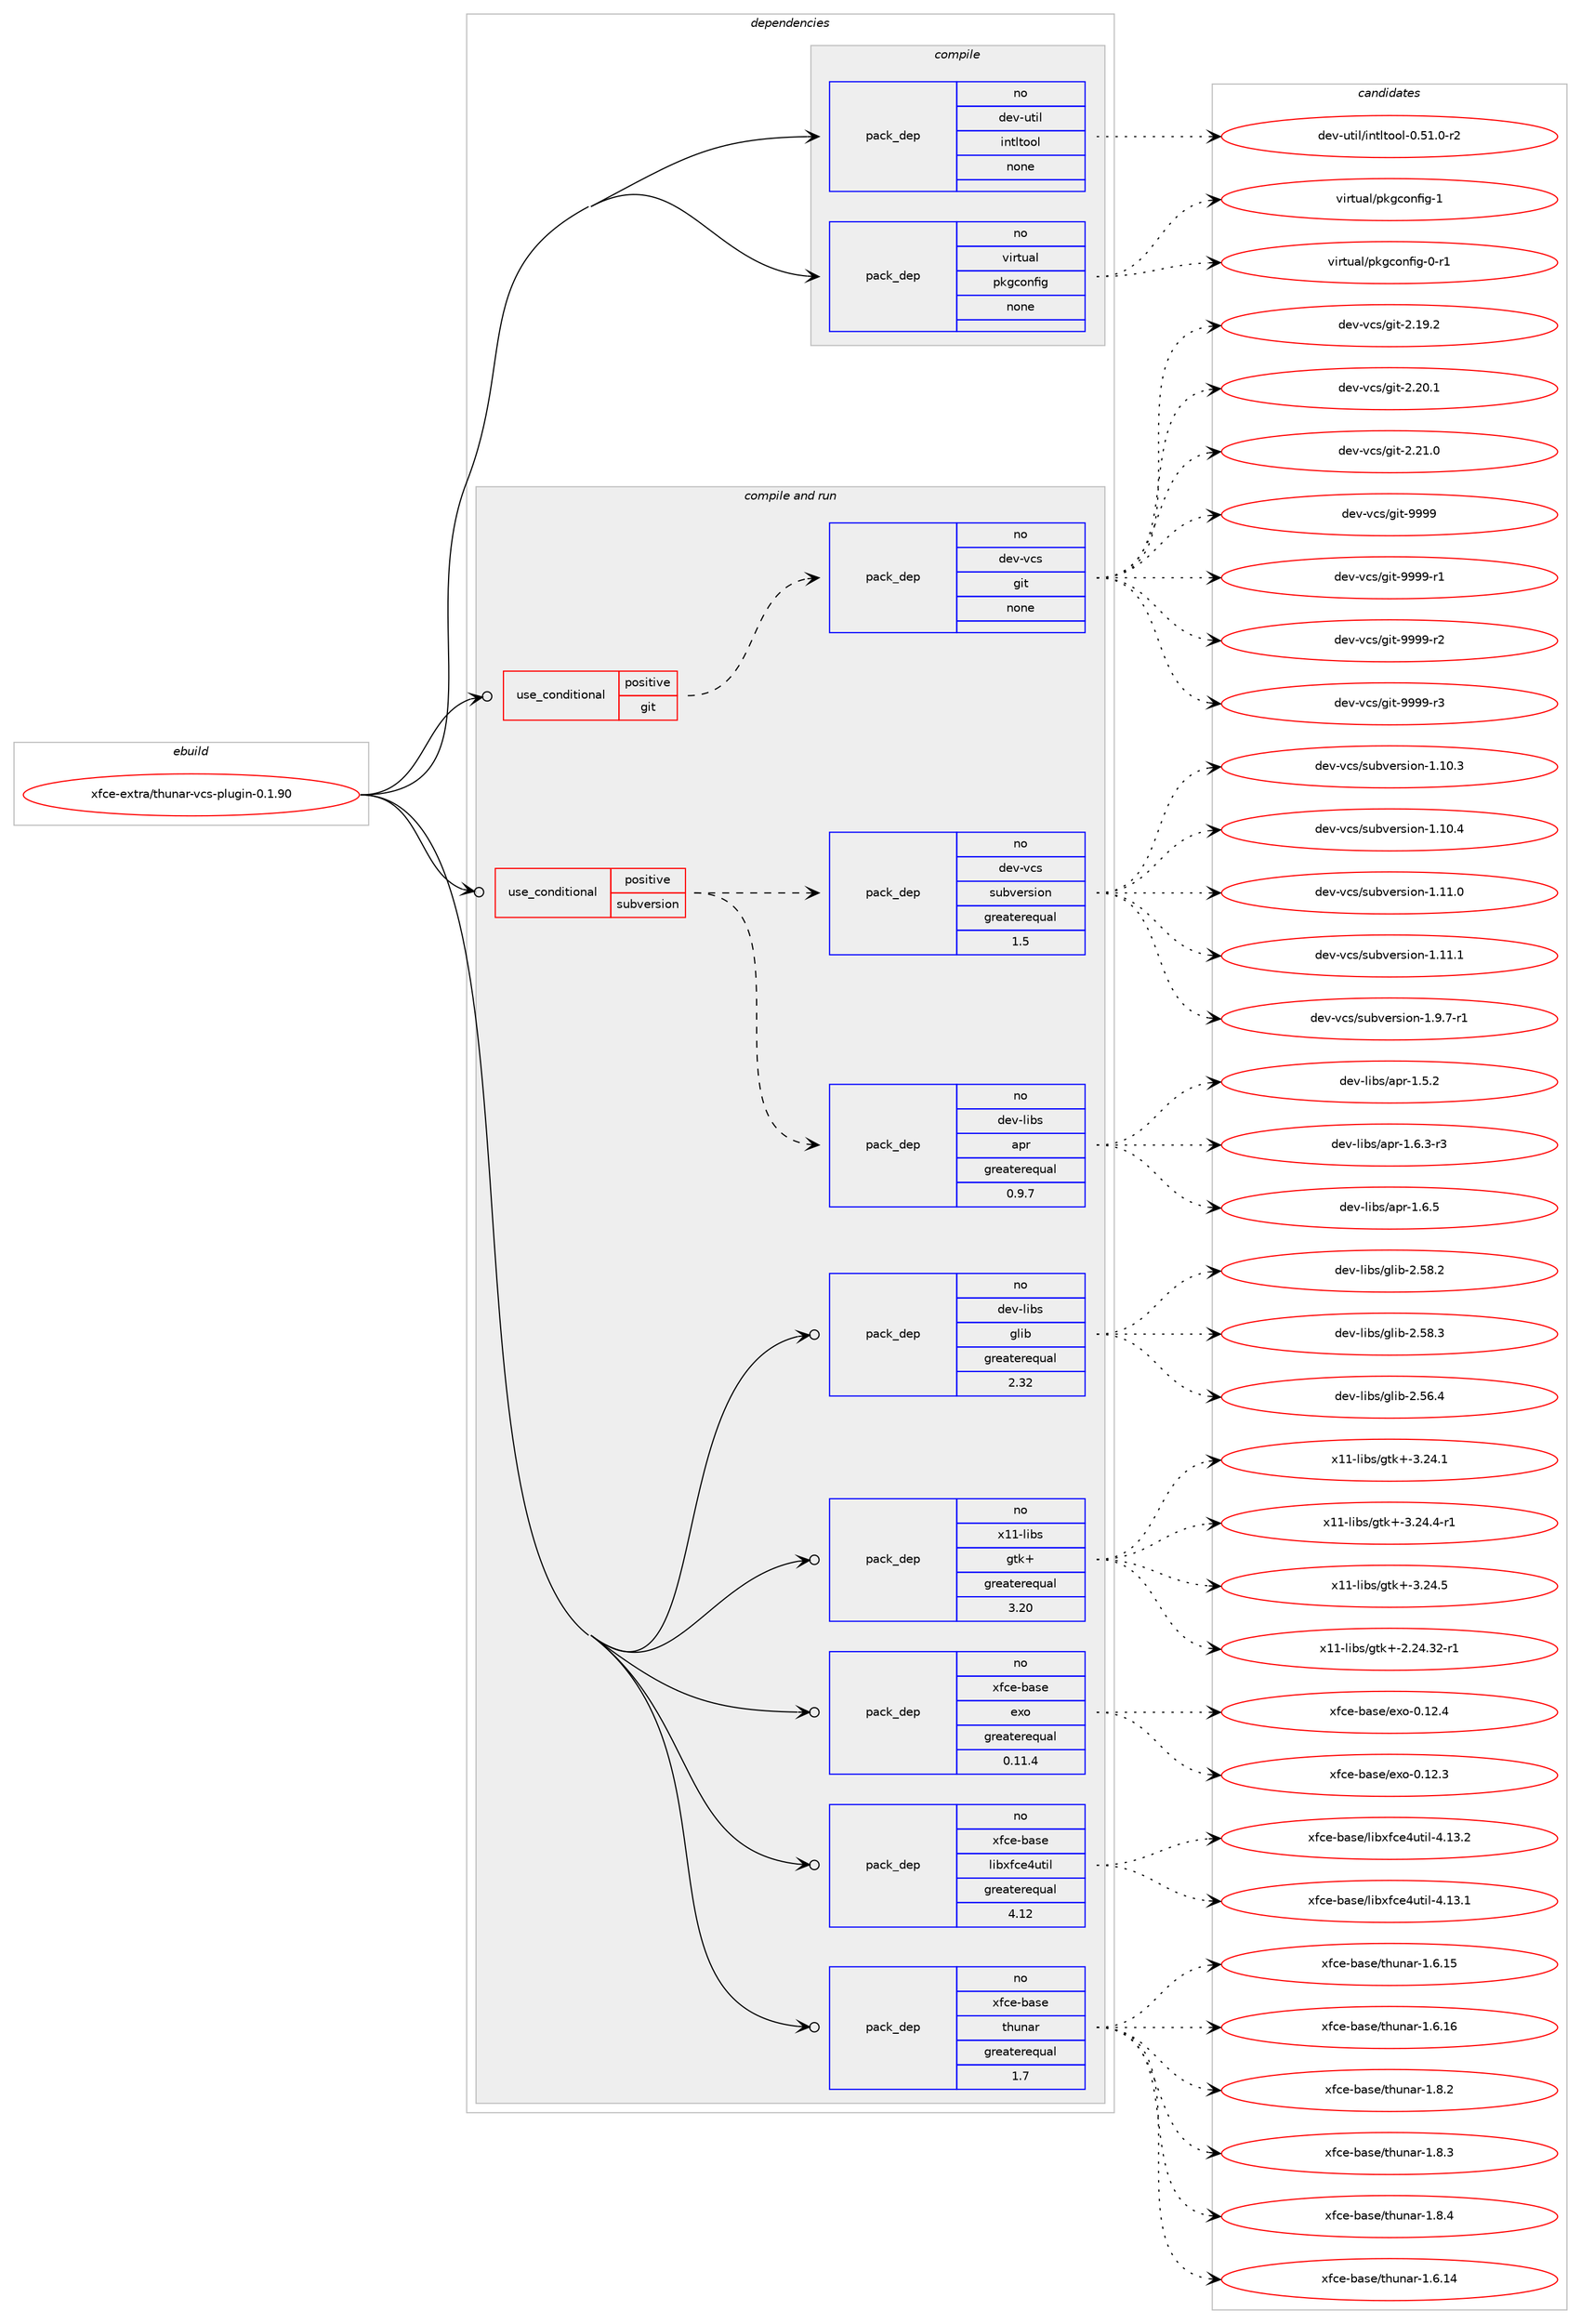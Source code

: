 digraph prolog {

# *************
# Graph options
# *************

newrank=true;
concentrate=true;
compound=true;
graph [rankdir=LR,fontname=Helvetica,fontsize=10,ranksep=1.5];#, ranksep=2.5, nodesep=0.2];
edge  [arrowhead=vee];
node  [fontname=Helvetica,fontsize=10];

# **********
# The ebuild
# **********

subgraph cluster_leftcol {
color=gray;
rank=same;
label=<<i>ebuild</i>>;
id [label="xfce-extra/thunar-vcs-plugin-0.1.90", color=red, width=4, href="../xfce-extra/thunar-vcs-plugin-0.1.90.svg"];
}

# ****************
# The dependencies
# ****************

subgraph cluster_midcol {
color=gray;
label=<<i>dependencies</i>>;
subgraph cluster_compile {
fillcolor="#eeeeee";
style=filled;
label=<<i>compile</i>>;
subgraph pack1275456 {
dependency1773268 [label=<<TABLE BORDER="0" CELLBORDER="1" CELLSPACING="0" CELLPADDING="4" WIDTH="220"><TR><TD ROWSPAN="6" CELLPADDING="30">pack_dep</TD></TR><TR><TD WIDTH="110">no</TD></TR><TR><TD>dev-util</TD></TR><TR><TD>intltool</TD></TR><TR><TD>none</TD></TR><TR><TD></TD></TR></TABLE>>, shape=none, color=blue];
}
id:e -> dependency1773268:w [weight=20,style="solid",arrowhead="vee"];
subgraph pack1275457 {
dependency1773269 [label=<<TABLE BORDER="0" CELLBORDER="1" CELLSPACING="0" CELLPADDING="4" WIDTH="220"><TR><TD ROWSPAN="6" CELLPADDING="30">pack_dep</TD></TR><TR><TD WIDTH="110">no</TD></TR><TR><TD>virtual</TD></TR><TR><TD>pkgconfig</TD></TR><TR><TD>none</TD></TR><TR><TD></TD></TR></TABLE>>, shape=none, color=blue];
}
id:e -> dependency1773269:w [weight=20,style="solid",arrowhead="vee"];
}
subgraph cluster_compileandrun {
fillcolor="#eeeeee";
style=filled;
label=<<i>compile and run</i>>;
subgraph cond467882 {
dependency1773270 [label=<<TABLE BORDER="0" CELLBORDER="1" CELLSPACING="0" CELLPADDING="4"><TR><TD ROWSPAN="3" CELLPADDING="10">use_conditional</TD></TR><TR><TD>positive</TD></TR><TR><TD>git</TD></TR></TABLE>>, shape=none, color=red];
subgraph pack1275458 {
dependency1773271 [label=<<TABLE BORDER="0" CELLBORDER="1" CELLSPACING="0" CELLPADDING="4" WIDTH="220"><TR><TD ROWSPAN="6" CELLPADDING="30">pack_dep</TD></TR><TR><TD WIDTH="110">no</TD></TR><TR><TD>dev-vcs</TD></TR><TR><TD>git</TD></TR><TR><TD>none</TD></TR><TR><TD></TD></TR></TABLE>>, shape=none, color=blue];
}
dependency1773270:e -> dependency1773271:w [weight=20,style="dashed",arrowhead="vee"];
}
id:e -> dependency1773270:w [weight=20,style="solid",arrowhead="odotvee"];
subgraph cond467883 {
dependency1773272 [label=<<TABLE BORDER="0" CELLBORDER="1" CELLSPACING="0" CELLPADDING="4"><TR><TD ROWSPAN="3" CELLPADDING="10">use_conditional</TD></TR><TR><TD>positive</TD></TR><TR><TD>subversion</TD></TR></TABLE>>, shape=none, color=red];
subgraph pack1275459 {
dependency1773273 [label=<<TABLE BORDER="0" CELLBORDER="1" CELLSPACING="0" CELLPADDING="4" WIDTH="220"><TR><TD ROWSPAN="6" CELLPADDING="30">pack_dep</TD></TR><TR><TD WIDTH="110">no</TD></TR><TR><TD>dev-libs</TD></TR><TR><TD>apr</TD></TR><TR><TD>greaterequal</TD></TR><TR><TD>0.9.7</TD></TR></TABLE>>, shape=none, color=blue];
}
dependency1773272:e -> dependency1773273:w [weight=20,style="dashed",arrowhead="vee"];
subgraph pack1275460 {
dependency1773274 [label=<<TABLE BORDER="0" CELLBORDER="1" CELLSPACING="0" CELLPADDING="4" WIDTH="220"><TR><TD ROWSPAN="6" CELLPADDING="30">pack_dep</TD></TR><TR><TD WIDTH="110">no</TD></TR><TR><TD>dev-vcs</TD></TR><TR><TD>subversion</TD></TR><TR><TD>greaterequal</TD></TR><TR><TD>1.5</TD></TR></TABLE>>, shape=none, color=blue];
}
dependency1773272:e -> dependency1773274:w [weight=20,style="dashed",arrowhead="vee"];
}
id:e -> dependency1773272:w [weight=20,style="solid",arrowhead="odotvee"];
subgraph pack1275461 {
dependency1773275 [label=<<TABLE BORDER="0" CELLBORDER="1" CELLSPACING="0" CELLPADDING="4" WIDTH="220"><TR><TD ROWSPAN="6" CELLPADDING="30">pack_dep</TD></TR><TR><TD WIDTH="110">no</TD></TR><TR><TD>dev-libs</TD></TR><TR><TD>glib</TD></TR><TR><TD>greaterequal</TD></TR><TR><TD>2.32</TD></TR></TABLE>>, shape=none, color=blue];
}
id:e -> dependency1773275:w [weight=20,style="solid",arrowhead="odotvee"];
subgraph pack1275462 {
dependency1773276 [label=<<TABLE BORDER="0" CELLBORDER="1" CELLSPACING="0" CELLPADDING="4" WIDTH="220"><TR><TD ROWSPAN="6" CELLPADDING="30">pack_dep</TD></TR><TR><TD WIDTH="110">no</TD></TR><TR><TD>x11-libs</TD></TR><TR><TD>gtk+</TD></TR><TR><TD>greaterequal</TD></TR><TR><TD>3.20</TD></TR></TABLE>>, shape=none, color=blue];
}
id:e -> dependency1773276:w [weight=20,style="solid",arrowhead="odotvee"];
subgraph pack1275463 {
dependency1773277 [label=<<TABLE BORDER="0" CELLBORDER="1" CELLSPACING="0" CELLPADDING="4" WIDTH="220"><TR><TD ROWSPAN="6" CELLPADDING="30">pack_dep</TD></TR><TR><TD WIDTH="110">no</TD></TR><TR><TD>xfce-base</TD></TR><TR><TD>exo</TD></TR><TR><TD>greaterequal</TD></TR><TR><TD>0.11.4</TD></TR></TABLE>>, shape=none, color=blue];
}
id:e -> dependency1773277:w [weight=20,style="solid",arrowhead="odotvee"];
subgraph pack1275464 {
dependency1773278 [label=<<TABLE BORDER="0" CELLBORDER="1" CELLSPACING="0" CELLPADDING="4" WIDTH="220"><TR><TD ROWSPAN="6" CELLPADDING="30">pack_dep</TD></TR><TR><TD WIDTH="110">no</TD></TR><TR><TD>xfce-base</TD></TR><TR><TD>libxfce4util</TD></TR><TR><TD>greaterequal</TD></TR><TR><TD>4.12</TD></TR></TABLE>>, shape=none, color=blue];
}
id:e -> dependency1773278:w [weight=20,style="solid",arrowhead="odotvee"];
subgraph pack1275465 {
dependency1773279 [label=<<TABLE BORDER="0" CELLBORDER="1" CELLSPACING="0" CELLPADDING="4" WIDTH="220"><TR><TD ROWSPAN="6" CELLPADDING="30">pack_dep</TD></TR><TR><TD WIDTH="110">no</TD></TR><TR><TD>xfce-base</TD></TR><TR><TD>thunar</TD></TR><TR><TD>greaterequal</TD></TR><TR><TD>1.7</TD></TR></TABLE>>, shape=none, color=blue];
}
id:e -> dependency1773279:w [weight=20,style="solid",arrowhead="odotvee"];
}
subgraph cluster_run {
fillcolor="#eeeeee";
style=filled;
label=<<i>run</i>>;
}
}

# **************
# The candidates
# **************

subgraph cluster_choices {
rank=same;
color=gray;
label=<<i>candidates</i>>;

subgraph choice1275456 {
color=black;
nodesep=1;
choice1001011184511711610510847105110116108116111111108454846534946484511450 [label="dev-util/intltool-0.51.0-r2", color=red, width=4,href="../dev-util/intltool-0.51.0-r2.svg"];
dependency1773268:e -> choice1001011184511711610510847105110116108116111111108454846534946484511450:w [style=dotted,weight="100"];
}
subgraph choice1275457 {
color=black;
nodesep=1;
choice11810511411611797108471121071039911111010210510345484511449 [label="virtual/pkgconfig-0-r1", color=red, width=4,href="../virtual/pkgconfig-0-r1.svg"];
choice1181051141161179710847112107103991111101021051034549 [label="virtual/pkgconfig-1", color=red, width=4,href="../virtual/pkgconfig-1.svg"];
dependency1773269:e -> choice11810511411611797108471121071039911111010210510345484511449:w [style=dotted,weight="100"];
dependency1773269:e -> choice1181051141161179710847112107103991111101021051034549:w [style=dotted,weight="100"];
}
subgraph choice1275458 {
color=black;
nodesep=1;
choice10010111845118991154710310511645504649574650 [label="dev-vcs/git-2.19.2", color=red, width=4,href="../dev-vcs/git-2.19.2.svg"];
choice10010111845118991154710310511645504650484649 [label="dev-vcs/git-2.20.1", color=red, width=4,href="../dev-vcs/git-2.20.1.svg"];
choice10010111845118991154710310511645504650494648 [label="dev-vcs/git-2.21.0", color=red, width=4,href="../dev-vcs/git-2.21.0.svg"];
choice1001011184511899115471031051164557575757 [label="dev-vcs/git-9999", color=red, width=4,href="../dev-vcs/git-9999.svg"];
choice10010111845118991154710310511645575757574511449 [label="dev-vcs/git-9999-r1", color=red, width=4,href="../dev-vcs/git-9999-r1.svg"];
choice10010111845118991154710310511645575757574511450 [label="dev-vcs/git-9999-r2", color=red, width=4,href="../dev-vcs/git-9999-r2.svg"];
choice10010111845118991154710310511645575757574511451 [label="dev-vcs/git-9999-r3", color=red, width=4,href="../dev-vcs/git-9999-r3.svg"];
dependency1773271:e -> choice10010111845118991154710310511645504649574650:w [style=dotted,weight="100"];
dependency1773271:e -> choice10010111845118991154710310511645504650484649:w [style=dotted,weight="100"];
dependency1773271:e -> choice10010111845118991154710310511645504650494648:w [style=dotted,weight="100"];
dependency1773271:e -> choice1001011184511899115471031051164557575757:w [style=dotted,weight="100"];
dependency1773271:e -> choice10010111845118991154710310511645575757574511449:w [style=dotted,weight="100"];
dependency1773271:e -> choice10010111845118991154710310511645575757574511450:w [style=dotted,weight="100"];
dependency1773271:e -> choice10010111845118991154710310511645575757574511451:w [style=dotted,weight="100"];
}
subgraph choice1275459 {
color=black;
nodesep=1;
choice10010111845108105981154797112114454946534650 [label="dev-libs/apr-1.5.2", color=red, width=4,href="../dev-libs/apr-1.5.2.svg"];
choice100101118451081059811547971121144549465446514511451 [label="dev-libs/apr-1.6.3-r3", color=red, width=4,href="../dev-libs/apr-1.6.3-r3.svg"];
choice10010111845108105981154797112114454946544653 [label="dev-libs/apr-1.6.5", color=red, width=4,href="../dev-libs/apr-1.6.5.svg"];
dependency1773273:e -> choice10010111845108105981154797112114454946534650:w [style=dotted,weight="100"];
dependency1773273:e -> choice100101118451081059811547971121144549465446514511451:w [style=dotted,weight="100"];
dependency1773273:e -> choice10010111845108105981154797112114454946544653:w [style=dotted,weight="100"];
}
subgraph choice1275460 {
color=black;
nodesep=1;
choice1001011184511899115471151179811810111411510511111045494649484651 [label="dev-vcs/subversion-1.10.3", color=red, width=4,href="../dev-vcs/subversion-1.10.3.svg"];
choice1001011184511899115471151179811810111411510511111045494649484652 [label="dev-vcs/subversion-1.10.4", color=red, width=4,href="../dev-vcs/subversion-1.10.4.svg"];
choice1001011184511899115471151179811810111411510511111045494649494648 [label="dev-vcs/subversion-1.11.0", color=red, width=4,href="../dev-vcs/subversion-1.11.0.svg"];
choice1001011184511899115471151179811810111411510511111045494649494649 [label="dev-vcs/subversion-1.11.1", color=red, width=4,href="../dev-vcs/subversion-1.11.1.svg"];
choice100101118451189911547115117981181011141151051111104549465746554511449 [label="dev-vcs/subversion-1.9.7-r1", color=red, width=4,href="../dev-vcs/subversion-1.9.7-r1.svg"];
dependency1773274:e -> choice1001011184511899115471151179811810111411510511111045494649484651:w [style=dotted,weight="100"];
dependency1773274:e -> choice1001011184511899115471151179811810111411510511111045494649484652:w [style=dotted,weight="100"];
dependency1773274:e -> choice1001011184511899115471151179811810111411510511111045494649494648:w [style=dotted,weight="100"];
dependency1773274:e -> choice1001011184511899115471151179811810111411510511111045494649494649:w [style=dotted,weight="100"];
dependency1773274:e -> choice100101118451189911547115117981181011141151051111104549465746554511449:w [style=dotted,weight="100"];
}
subgraph choice1275461 {
color=black;
nodesep=1;
choice1001011184510810598115471031081059845504653544652 [label="dev-libs/glib-2.56.4", color=red, width=4,href="../dev-libs/glib-2.56.4.svg"];
choice1001011184510810598115471031081059845504653564650 [label="dev-libs/glib-2.58.2", color=red, width=4,href="../dev-libs/glib-2.58.2.svg"];
choice1001011184510810598115471031081059845504653564651 [label="dev-libs/glib-2.58.3", color=red, width=4,href="../dev-libs/glib-2.58.3.svg"];
dependency1773275:e -> choice1001011184510810598115471031081059845504653544652:w [style=dotted,weight="100"];
dependency1773275:e -> choice1001011184510810598115471031081059845504653564650:w [style=dotted,weight="100"];
dependency1773275:e -> choice1001011184510810598115471031081059845504653564651:w [style=dotted,weight="100"];
}
subgraph choice1275462 {
color=black;
nodesep=1;
choice12049494510810598115471031161074345504650524651504511449 [label="x11-libs/gtk+-2.24.32-r1", color=red, width=4,href="../x11-libs/gtk+-2.24.32-r1.svg"];
choice12049494510810598115471031161074345514650524649 [label="x11-libs/gtk+-3.24.1", color=red, width=4,href="../x11-libs/gtk+-3.24.1.svg"];
choice120494945108105981154710311610743455146505246524511449 [label="x11-libs/gtk+-3.24.4-r1", color=red, width=4,href="../x11-libs/gtk+-3.24.4-r1.svg"];
choice12049494510810598115471031161074345514650524653 [label="x11-libs/gtk+-3.24.5", color=red, width=4,href="../x11-libs/gtk+-3.24.5.svg"];
dependency1773276:e -> choice12049494510810598115471031161074345504650524651504511449:w [style=dotted,weight="100"];
dependency1773276:e -> choice12049494510810598115471031161074345514650524649:w [style=dotted,weight="100"];
dependency1773276:e -> choice120494945108105981154710311610743455146505246524511449:w [style=dotted,weight="100"];
dependency1773276:e -> choice12049494510810598115471031161074345514650524653:w [style=dotted,weight="100"];
}
subgraph choice1275463 {
color=black;
nodesep=1;
choice120102991014598971151014710112011145484649504651 [label="xfce-base/exo-0.12.3", color=red, width=4,href="../xfce-base/exo-0.12.3.svg"];
choice120102991014598971151014710112011145484649504652 [label="xfce-base/exo-0.12.4", color=red, width=4,href="../xfce-base/exo-0.12.4.svg"];
dependency1773277:e -> choice120102991014598971151014710112011145484649504651:w [style=dotted,weight="100"];
dependency1773277:e -> choice120102991014598971151014710112011145484649504652:w [style=dotted,weight="100"];
}
subgraph choice1275464 {
color=black;
nodesep=1;
choice120102991014598971151014710810598120102991015211711610510845524649514649 [label="xfce-base/libxfce4util-4.13.1", color=red, width=4,href="../xfce-base/libxfce4util-4.13.1.svg"];
choice120102991014598971151014710810598120102991015211711610510845524649514650 [label="xfce-base/libxfce4util-4.13.2", color=red, width=4,href="../xfce-base/libxfce4util-4.13.2.svg"];
dependency1773278:e -> choice120102991014598971151014710810598120102991015211711610510845524649514649:w [style=dotted,weight="100"];
dependency1773278:e -> choice120102991014598971151014710810598120102991015211711610510845524649514650:w [style=dotted,weight="100"];
}
subgraph choice1275465 {
color=black;
nodesep=1;
choice12010299101459897115101471161041171109711445494654464952 [label="xfce-base/thunar-1.6.14", color=red, width=4,href="../xfce-base/thunar-1.6.14.svg"];
choice12010299101459897115101471161041171109711445494654464953 [label="xfce-base/thunar-1.6.15", color=red, width=4,href="../xfce-base/thunar-1.6.15.svg"];
choice12010299101459897115101471161041171109711445494654464954 [label="xfce-base/thunar-1.6.16", color=red, width=4,href="../xfce-base/thunar-1.6.16.svg"];
choice120102991014598971151014711610411711097114454946564650 [label="xfce-base/thunar-1.8.2", color=red, width=4,href="../xfce-base/thunar-1.8.2.svg"];
choice120102991014598971151014711610411711097114454946564651 [label="xfce-base/thunar-1.8.3", color=red, width=4,href="../xfce-base/thunar-1.8.3.svg"];
choice120102991014598971151014711610411711097114454946564652 [label="xfce-base/thunar-1.8.4", color=red, width=4,href="../xfce-base/thunar-1.8.4.svg"];
dependency1773279:e -> choice12010299101459897115101471161041171109711445494654464952:w [style=dotted,weight="100"];
dependency1773279:e -> choice12010299101459897115101471161041171109711445494654464953:w [style=dotted,weight="100"];
dependency1773279:e -> choice12010299101459897115101471161041171109711445494654464954:w [style=dotted,weight="100"];
dependency1773279:e -> choice120102991014598971151014711610411711097114454946564650:w [style=dotted,weight="100"];
dependency1773279:e -> choice120102991014598971151014711610411711097114454946564651:w [style=dotted,weight="100"];
dependency1773279:e -> choice120102991014598971151014711610411711097114454946564652:w [style=dotted,weight="100"];
}
}

}
